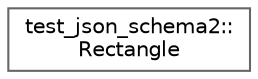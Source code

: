 digraph "类继承关系图"
{
 // LATEX_PDF_SIZE
  bgcolor="transparent";
  edge [fontname=Helvetica,fontsize=10,labelfontname=Helvetica,labelfontsize=10];
  node [fontname=Helvetica,fontsize=10,shape=box,height=0.2,width=0.4];
  rankdir="LR";
  Node0 [id="Node000000",label="test_json_schema2::\lRectangle",height=0.2,width=0.4,color="grey40", fillcolor="white", style="filled",URL="$structtest__json__schema2_1_1_rectangle.html",tooltip=" "];
}
